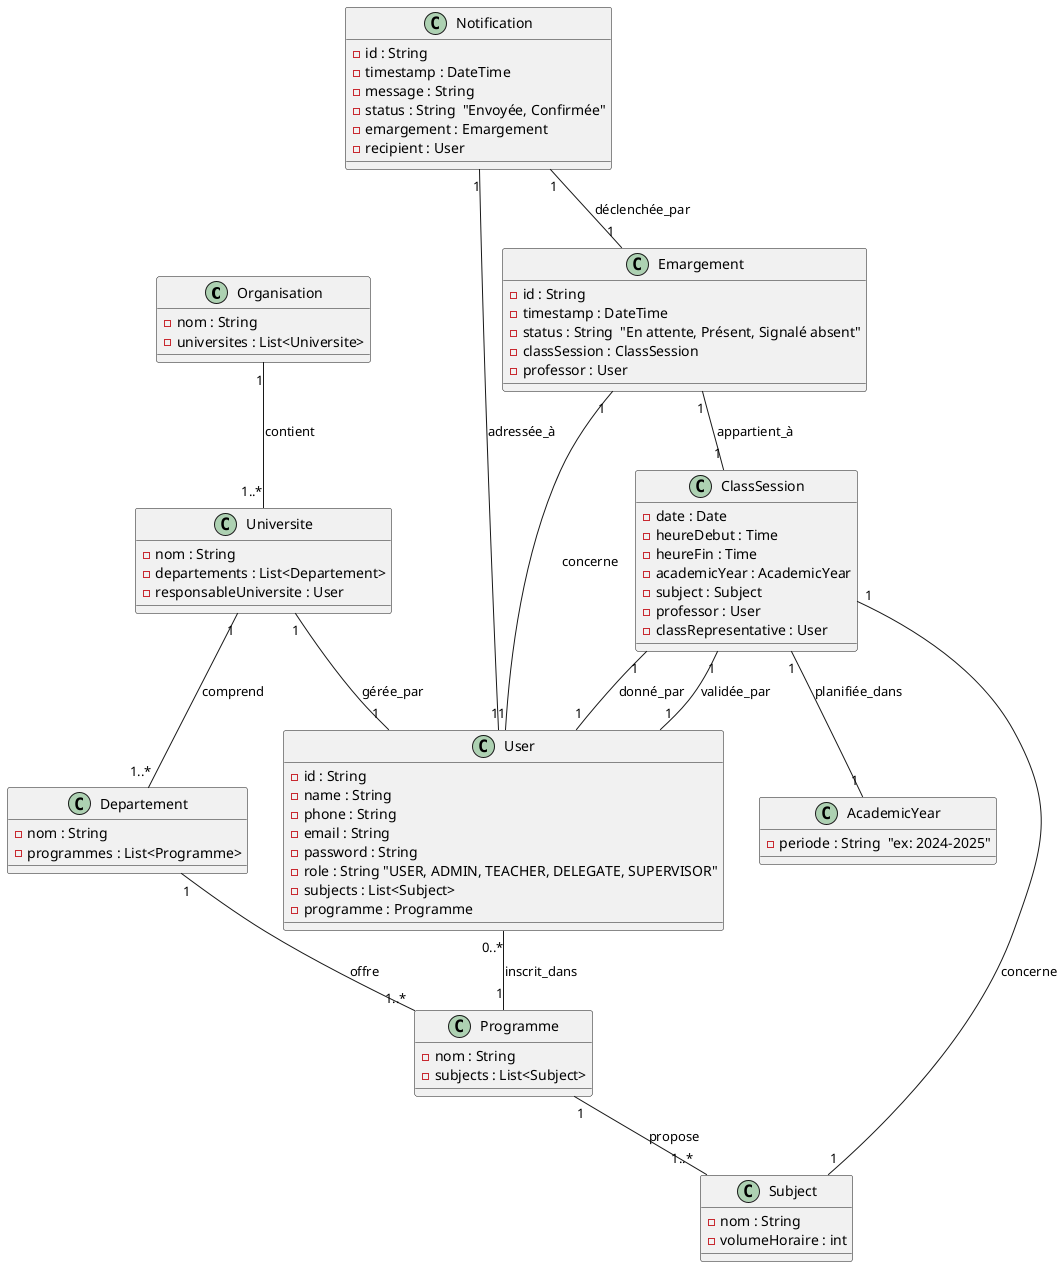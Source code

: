 @startuml
' *************** Entités de la structure de l'organisation ***************

class Organisation {
  - nom : String
  - universites : List<Universite>
}

class Universite {
  - nom : String
  - departements : List<Departement>
  - responsableUniversite : User
}

class User {
  - id : String
  - name : String
  - phone : String
  - email : String
  - password : String
  - role : String "USER, ADMIN, TEACHER, DELEGATE, SUPERVISOR"
  - subjects : List<Subject>
  - programme : Programme
}

class Departement {
  - nom : String
  - programmes : List<Programme>
}

class Programme {
  - nom : String
  - subjects : List<Subject>
}

class AcademicYear {
  - periode : String  "ex: 2024-2025"
}

class Subject {
  - nom : String
  - volumeHoraire : int
}

' *************** Entités liées aux cours et à l'émargement ***************

class ClassSession {
  - date : Date
  - heureDebut : Time
  - heureFin : Time
  - academicYear : AcademicYear
  - subject : Subject
  - professor : User
  - classRepresentative : User
}

' *************** Autres entités ***************

class Emargement {
  - id : String
  - timestamp : DateTime
  - status : String  "En attente, Présent, Signalé absent"
  - classSession : ClassSession
  - professor : User
}

class Notification {
  - id : String
  - timestamp : DateTime
  - message : String
  - status : String  "Envoyée, Confirmée"
  - emargement : Emargement
  - recipient : User
}

' *************** Associations ***************

Organisation "1" -- "1..*" Universite : contient
Universite "1" -- "1..*" Departement : comprend
Departement "1" -- "1..*" Programme : offre
Programme "1" -- "1..*" Subject : propose
Universite "1" -- "1" User : gérée_par

ClassSession "1" -- "1" AcademicYear : planifiée_dans
ClassSession "1" -- "1" Subject : concerne
ClassSession "1" -- "1" User : donné_par
ClassSession "1" -- "1" User : validée_par

Emargement "1" -- "1" ClassSession : appartient_à
Emargement "1" -- "1" User : concerne

Notification "1" -- "1" Emargement : déclenchée_par
Notification "1" -- "1" User : adressée_à

User "0..*" -- "1" Programme : inscrit_dans

@enduml
